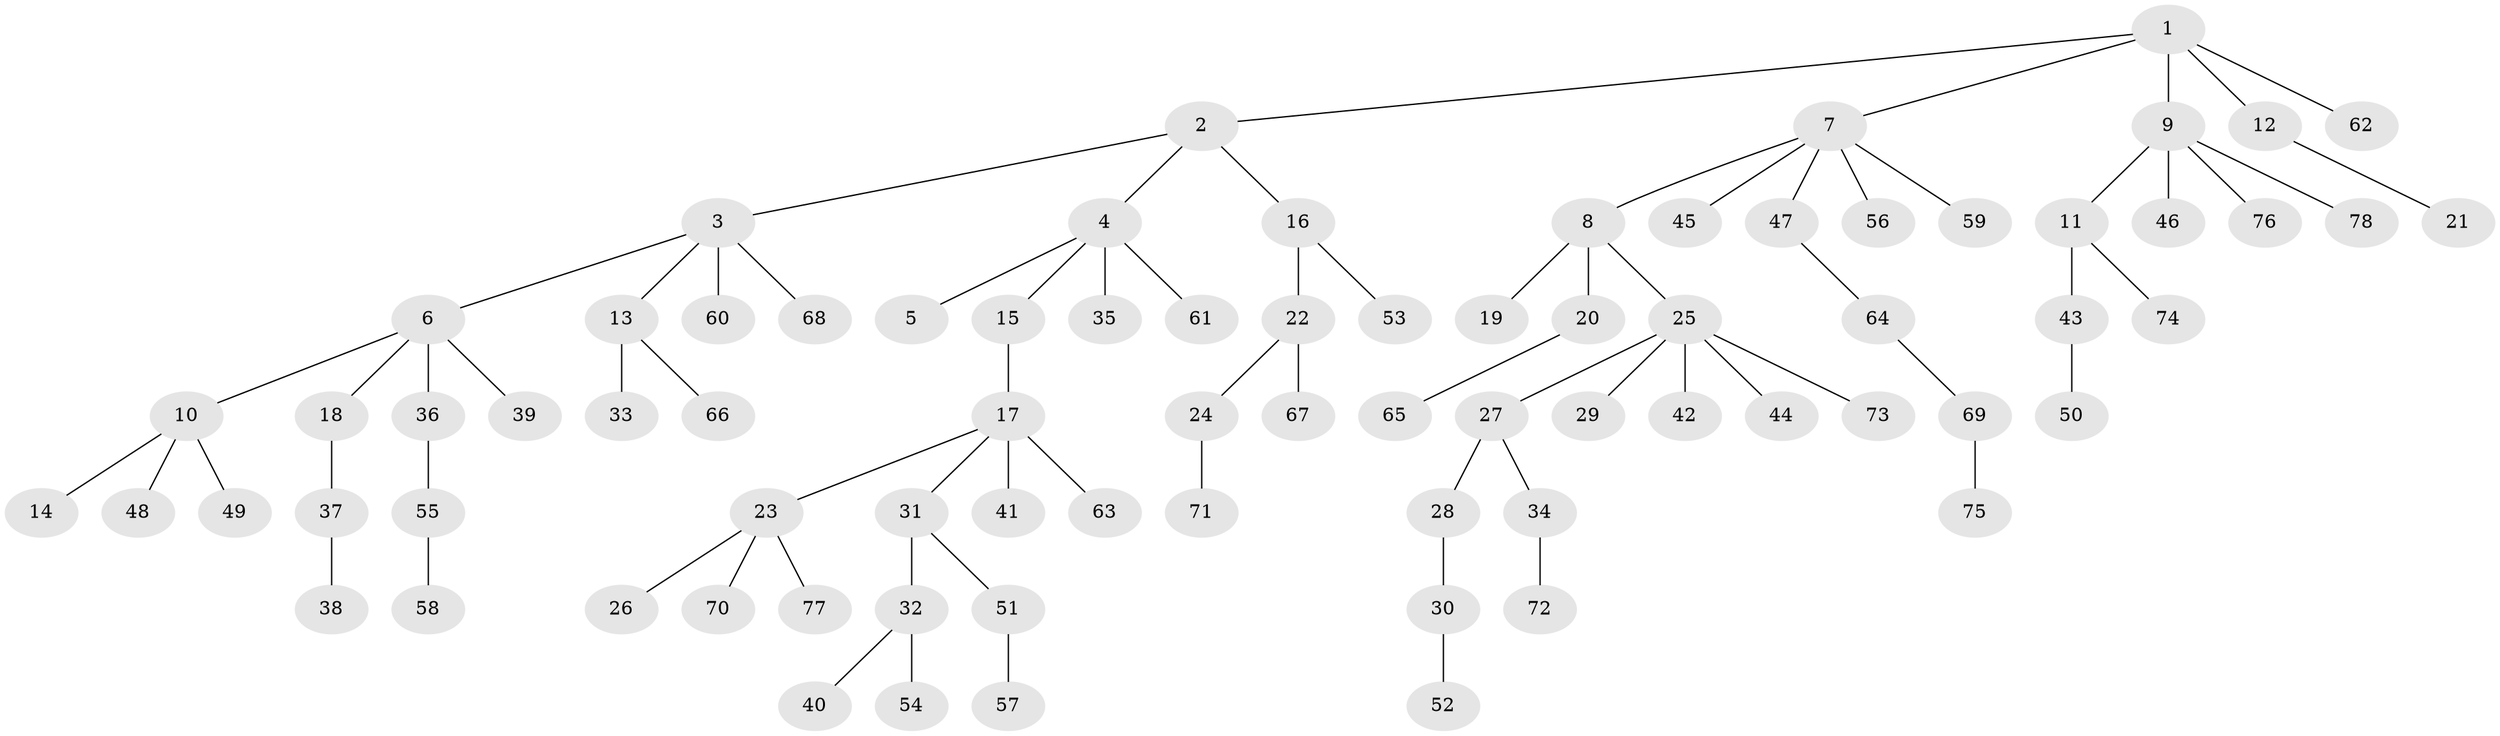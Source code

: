 // Generated by graph-tools (version 1.1) at 2025/50/03/09/25 03:50:25]
// undirected, 78 vertices, 77 edges
graph export_dot {
graph [start="1"]
  node [color=gray90,style=filled];
  1;
  2;
  3;
  4;
  5;
  6;
  7;
  8;
  9;
  10;
  11;
  12;
  13;
  14;
  15;
  16;
  17;
  18;
  19;
  20;
  21;
  22;
  23;
  24;
  25;
  26;
  27;
  28;
  29;
  30;
  31;
  32;
  33;
  34;
  35;
  36;
  37;
  38;
  39;
  40;
  41;
  42;
  43;
  44;
  45;
  46;
  47;
  48;
  49;
  50;
  51;
  52;
  53;
  54;
  55;
  56;
  57;
  58;
  59;
  60;
  61;
  62;
  63;
  64;
  65;
  66;
  67;
  68;
  69;
  70;
  71;
  72;
  73;
  74;
  75;
  76;
  77;
  78;
  1 -- 2;
  1 -- 7;
  1 -- 9;
  1 -- 12;
  1 -- 62;
  2 -- 3;
  2 -- 4;
  2 -- 16;
  3 -- 6;
  3 -- 13;
  3 -- 60;
  3 -- 68;
  4 -- 5;
  4 -- 15;
  4 -- 35;
  4 -- 61;
  6 -- 10;
  6 -- 18;
  6 -- 36;
  6 -- 39;
  7 -- 8;
  7 -- 45;
  7 -- 47;
  7 -- 56;
  7 -- 59;
  8 -- 19;
  8 -- 20;
  8 -- 25;
  9 -- 11;
  9 -- 46;
  9 -- 76;
  9 -- 78;
  10 -- 14;
  10 -- 48;
  10 -- 49;
  11 -- 43;
  11 -- 74;
  12 -- 21;
  13 -- 33;
  13 -- 66;
  15 -- 17;
  16 -- 22;
  16 -- 53;
  17 -- 23;
  17 -- 31;
  17 -- 41;
  17 -- 63;
  18 -- 37;
  20 -- 65;
  22 -- 24;
  22 -- 67;
  23 -- 26;
  23 -- 70;
  23 -- 77;
  24 -- 71;
  25 -- 27;
  25 -- 29;
  25 -- 42;
  25 -- 44;
  25 -- 73;
  27 -- 28;
  27 -- 34;
  28 -- 30;
  30 -- 52;
  31 -- 32;
  31 -- 51;
  32 -- 40;
  32 -- 54;
  34 -- 72;
  36 -- 55;
  37 -- 38;
  43 -- 50;
  47 -- 64;
  51 -- 57;
  55 -- 58;
  64 -- 69;
  69 -- 75;
}
